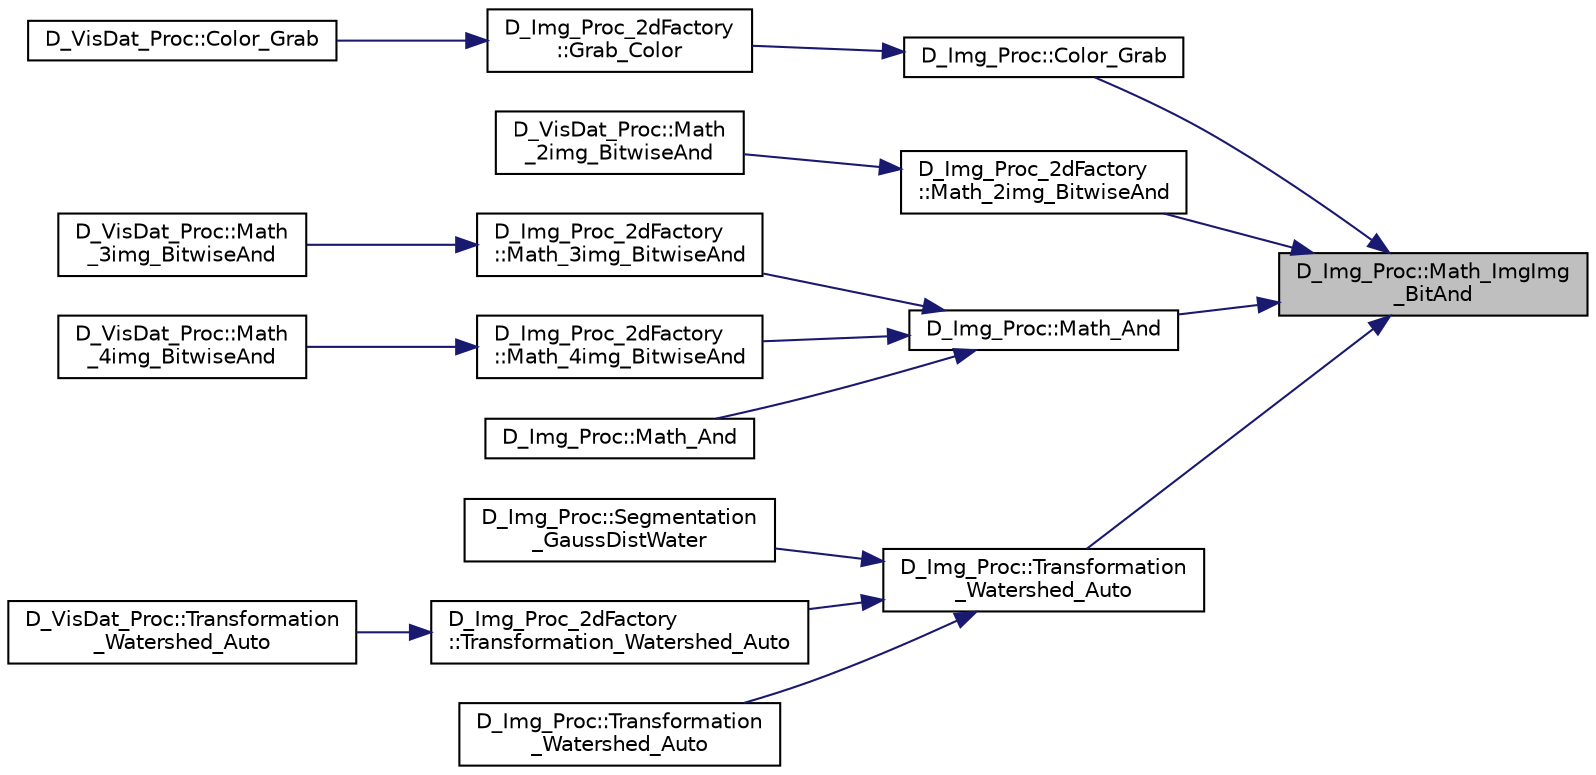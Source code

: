 digraph "D_Img_Proc::Math_ImgImg_BitAnd"
{
 // LATEX_PDF_SIZE
  edge [fontname="Helvetica",fontsize="10",labelfontname="Helvetica",labelfontsize="10"];
  node [fontname="Helvetica",fontsize="10",shape=record];
  rankdir="RL";
  Node1 [label="D_Img_Proc::Math_ImgImg\l_BitAnd",height=0.2,width=0.4,color="black", fillcolor="grey75", style="filled", fontcolor="black",tooltip=" "];
  Node1 -> Node2 [dir="back",color="midnightblue",fontsize="10",style="solid"];
  Node2 [label="D_Img_Proc::Color_Grab",height=0.2,width=0.4,color="black", fillcolor="white", style="filled",URL="$class_d___img___proc.html#a0ebcb476ab95d22a547d5da02e42fef5",tooltip=" "];
  Node2 -> Node3 [dir="back",color="midnightblue",fontsize="10",style="solid"];
  Node3 [label="D_Img_Proc_2dFactory\l::Grab_Color",height=0.2,width=0.4,color="black", fillcolor="white", style="filled",URL="$class_d___img___proc__2d_factory.html#aa3a1a957a8d4b367b343c0b11d05e67e",tooltip=" "];
  Node3 -> Node4 [dir="back",color="midnightblue",fontsize="10",style="solid"];
  Node4 [label="D_VisDat_Proc::Color_Grab",height=0.2,width=0.4,color="black", fillcolor="white", style="filled",URL="$class_d___vis_dat___proc.html#ae227f76e1b9723051b39c1629a7b7733",tooltip=" "];
  Node1 -> Node5 [dir="back",color="midnightblue",fontsize="10",style="solid"];
  Node5 [label="D_Img_Proc_2dFactory\l::Math_2img_BitwiseAnd",height=0.2,width=0.4,color="black", fillcolor="white", style="filled",URL="$class_d___img___proc__2d_factory.html#a3d1370ed0ffcc175ed904fd8f6d9671d",tooltip=" "];
  Node5 -> Node6 [dir="back",color="midnightblue",fontsize="10",style="solid"];
  Node6 [label="D_VisDat_Proc::Math\l_2img_BitwiseAnd",height=0.2,width=0.4,color="black", fillcolor="white", style="filled",URL="$class_d___vis_dat___proc.html#a3e2ee37bccb7ccda4adea3f1c153298c",tooltip=" "];
  Node1 -> Node7 [dir="back",color="midnightblue",fontsize="10",style="solid"];
  Node7 [label="D_Img_Proc::Math_And",height=0.2,width=0.4,color="black", fillcolor="white", style="filled",URL="$class_d___img___proc.html#aaddd641504b534708de645d90775f51c",tooltip=" "];
  Node7 -> Node8 [dir="back",color="midnightblue",fontsize="10",style="solid"];
  Node8 [label="D_Img_Proc_2dFactory\l::Math_3img_BitwiseAnd",height=0.2,width=0.4,color="black", fillcolor="white", style="filled",URL="$class_d___img___proc__2d_factory.html#afc94d7d6478169710519801fc844821c",tooltip=" "];
  Node8 -> Node9 [dir="back",color="midnightblue",fontsize="10",style="solid"];
  Node9 [label="D_VisDat_Proc::Math\l_3img_BitwiseAnd",height=0.2,width=0.4,color="black", fillcolor="white", style="filled",URL="$class_d___vis_dat___proc.html#aa44750f4030c0ff73df56c0b1023d5d8",tooltip=" "];
  Node7 -> Node10 [dir="back",color="midnightblue",fontsize="10",style="solid"];
  Node10 [label="D_Img_Proc_2dFactory\l::Math_4img_BitwiseAnd",height=0.2,width=0.4,color="black", fillcolor="white", style="filled",URL="$class_d___img___proc__2d_factory.html#ac78e3c06724fd91f1047eb8d6b20d2d3",tooltip=" "];
  Node10 -> Node11 [dir="back",color="midnightblue",fontsize="10",style="solid"];
  Node11 [label="D_VisDat_Proc::Math\l_4img_BitwiseAnd",height=0.2,width=0.4,color="black", fillcolor="white", style="filled",URL="$class_d___vis_dat___proc.html#a3409dbb1bffafc38a2b30773d5b687e6",tooltip=" "];
  Node7 -> Node12 [dir="back",color="midnightblue",fontsize="10",style="solid"];
  Node12 [label="D_Img_Proc::Math_And",height=0.2,width=0.4,color="black", fillcolor="white", style="filled",URL="$class_d___img___proc.html#ac39efd27d0e2bb67c1954108f913f441",tooltip=" "];
  Node1 -> Node13 [dir="back",color="midnightblue",fontsize="10",style="solid"];
  Node13 [label="D_Img_Proc::Transformation\l_Watershed_Auto",height=0.2,width=0.4,color="black", fillcolor="white", style="filled",URL="$class_d___img___proc.html#a9cb512850d61c1ac6e8e94d55902baa1",tooltip=" "];
  Node13 -> Node14 [dir="back",color="midnightblue",fontsize="10",style="solid"];
  Node14 [label="D_Img_Proc::Segmentation\l_GaussDistWater",height=0.2,width=0.4,color="black", fillcolor="white", style="filled",URL="$class_d___img___proc.html#a2de8fe9ac9782e100b26f51113347117",tooltip=" "];
  Node13 -> Node15 [dir="back",color="midnightblue",fontsize="10",style="solid"];
  Node15 [label="D_Img_Proc_2dFactory\l::Transformation_Watershed_Auto",height=0.2,width=0.4,color="black", fillcolor="white", style="filled",URL="$class_d___img___proc__2d_factory.html#a887b3287a46f781d98b2fe9292d31c83",tooltip=" "];
  Node15 -> Node16 [dir="back",color="midnightblue",fontsize="10",style="solid"];
  Node16 [label="D_VisDat_Proc::Transformation\l_Watershed_Auto",height=0.2,width=0.4,color="black", fillcolor="white", style="filled",URL="$class_d___vis_dat___proc.html#ab42ead4e9f3a96ed45ff1b984067dd5a",tooltip=" "];
  Node13 -> Node17 [dir="back",color="midnightblue",fontsize="10",style="solid"];
  Node17 [label="D_Img_Proc::Transformation\l_Watershed_Auto",height=0.2,width=0.4,color="black", fillcolor="white", style="filled",URL="$class_d___img___proc.html#a382b503db82dd103e24e49e7922d15d8",tooltip=" "];
}
